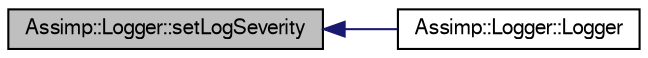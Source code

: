 digraph G
{
  bgcolor="transparent";
  edge [fontname="FreeSans",fontsize=10,labelfontname="FreeSans",labelfontsize=10];
  node [fontname="FreeSans",fontsize=10,shape=record];
  rankdir=LR;
  Node1 [label="Assimp::Logger::setLogSeverity",height=0.2,width=0.4,color="black", fillcolor="grey75", style="filled" fontcolor="black"];
  Node1 -> Node2 [dir=back,color="midnightblue",fontsize=10,style="solid"];
  Node2 [label="Assimp::Logger::Logger",height=0.2,width=0.4,color="black",URL="$class_assimp_1_1_logger.html#784e6d1a741072b17bab32a6a41055e8"];
}
